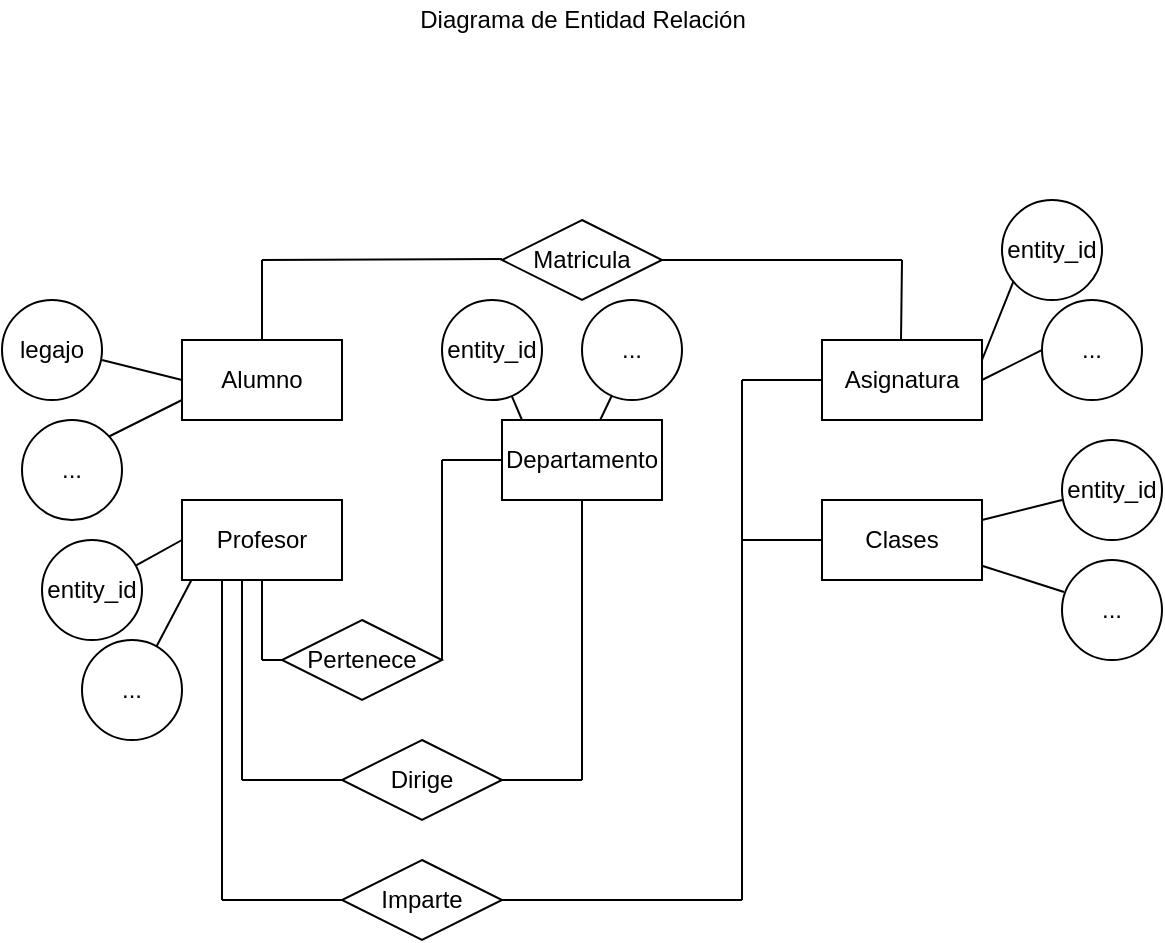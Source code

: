 <mxfile version="14.1.1" type="github">
  <diagram id="R2lEEEUBdFMjLlhIrx00" name="Page-1">
    <mxGraphModel dx="931" dy="530" grid="1" gridSize="10" guides="1" tooltips="1" connect="1" arrows="1" fold="1" page="1" pageScale="1" pageWidth="850" pageHeight="1100" math="0" shadow="0" extFonts="Permanent Marker^https://fonts.googleapis.com/css?family=Permanent+Marker">
      <root>
        <mxCell id="0" />
        <mxCell id="1" parent="0" />
        <mxCell id="EsjDc526_LqvI_XHqvBg-1" value="Alumno" style="rounded=0;whiteSpace=wrap;html=1;" vertex="1" parent="1">
          <mxGeometry x="120" y="200" width="80" height="40" as="geometry" />
        </mxCell>
        <mxCell id="EsjDc526_LqvI_XHqvBg-3" value="Asignatura" style="rounded=0;whiteSpace=wrap;html=1;" vertex="1" parent="1">
          <mxGeometry x="440" y="200" width="80" height="40" as="geometry" />
        </mxCell>
        <mxCell id="EsjDc526_LqvI_XHqvBg-6" value="Departamento" style="rounded=0;whiteSpace=wrap;html=1;" vertex="1" parent="1">
          <mxGeometry x="280" y="240" width="80" height="40" as="geometry" />
        </mxCell>
        <mxCell id="EsjDc526_LqvI_XHqvBg-7" value="Clases" style="rounded=0;whiteSpace=wrap;html=1;" vertex="1" parent="1">
          <mxGeometry x="440" y="280" width="80" height="40" as="geometry" />
        </mxCell>
        <mxCell id="EsjDc526_LqvI_XHqvBg-11" value="" style="endArrow=none;html=1;entryX=0;entryY=0.5;entryDx=0;entryDy=0;" edge="1" parent="1" target="EsjDc526_LqvI_XHqvBg-1">
          <mxGeometry width="50" height="50" relative="1" as="geometry">
            <mxPoint x="80" y="210" as="sourcePoint" />
            <mxPoint x="100" y="200" as="targetPoint" />
            <Array as="points" />
          </mxGeometry>
        </mxCell>
        <mxCell id="EsjDc526_LqvI_XHqvBg-12" value="legajo" style="ellipse;whiteSpace=wrap;html=1;aspect=fixed;" vertex="1" parent="1">
          <mxGeometry x="30" y="180" width="50" height="50" as="geometry" />
        </mxCell>
        <mxCell id="EsjDc526_LqvI_XHqvBg-13" value="" style="endArrow=none;html=1;" edge="1" parent="1">
          <mxGeometry width="50" height="50" relative="1" as="geometry">
            <mxPoint x="80" y="250" as="sourcePoint" />
            <mxPoint x="120" y="230" as="targetPoint" />
          </mxGeometry>
        </mxCell>
        <mxCell id="EsjDc526_LqvI_XHqvBg-14" value="..." style="ellipse;whiteSpace=wrap;html=1;aspect=fixed;" vertex="1" parent="1">
          <mxGeometry x="40" y="240" width="50" height="50" as="geometry" />
        </mxCell>
        <mxCell id="EsjDc526_LqvI_XHqvBg-15" value="Matricula" style="rhombus;whiteSpace=wrap;html=1;" vertex="1" parent="1">
          <mxGeometry x="280" y="140" width="80" height="40" as="geometry" />
        </mxCell>
        <mxCell id="EsjDc526_LqvI_XHqvBg-16" value="" style="endArrow=none;html=1;" edge="1" parent="1">
          <mxGeometry width="50" height="50" relative="1" as="geometry">
            <mxPoint x="160" y="200" as="sourcePoint" />
            <mxPoint x="160" y="160" as="targetPoint" />
          </mxGeometry>
        </mxCell>
        <mxCell id="EsjDc526_LqvI_XHqvBg-17" value="" style="endArrow=none;html=1;" edge="1" parent="1">
          <mxGeometry width="50" height="50" relative="1" as="geometry">
            <mxPoint x="160" y="160" as="sourcePoint" />
            <mxPoint x="280" y="159.5" as="targetPoint" />
          </mxGeometry>
        </mxCell>
        <mxCell id="EsjDc526_LqvI_XHqvBg-18" value="" style="endArrow=none;html=1;" edge="1" parent="1">
          <mxGeometry width="50" height="50" relative="1" as="geometry">
            <mxPoint x="360" y="160" as="sourcePoint" />
            <mxPoint x="480" y="160" as="targetPoint" />
          </mxGeometry>
        </mxCell>
        <mxCell id="EsjDc526_LqvI_XHqvBg-19" value="" style="endArrow=none;html=1;" edge="1" parent="1">
          <mxGeometry width="50" height="50" relative="1" as="geometry">
            <mxPoint x="479.5" y="200" as="sourcePoint" />
            <mxPoint x="480" y="160" as="targetPoint" />
          </mxGeometry>
        </mxCell>
        <mxCell id="EsjDc526_LqvI_XHqvBg-20" value="" style="endArrow=none;html=1;" edge="1" parent="1">
          <mxGeometry width="50" height="50" relative="1" as="geometry">
            <mxPoint x="520" y="220" as="sourcePoint" />
            <mxPoint x="560" y="200" as="targetPoint" />
          </mxGeometry>
        </mxCell>
        <mxCell id="EsjDc526_LqvI_XHqvBg-22" value="" style="endArrow=none;html=1;" edge="1" parent="1">
          <mxGeometry width="50" height="50" relative="1" as="geometry">
            <mxPoint x="520" y="210" as="sourcePoint" />
            <mxPoint x="540" y="160" as="targetPoint" />
          </mxGeometry>
        </mxCell>
        <mxCell id="EsjDc526_LqvI_XHqvBg-21" value="entity_id" style="ellipse;whiteSpace=wrap;html=1;aspect=fixed;" vertex="1" parent="1">
          <mxGeometry x="530" y="130" width="50" height="50" as="geometry" />
        </mxCell>
        <mxCell id="EsjDc526_LqvI_XHqvBg-23" value="..." style="ellipse;whiteSpace=wrap;html=1;aspect=fixed;" vertex="1" parent="1">
          <mxGeometry x="550" y="180" width="50" height="50" as="geometry" />
        </mxCell>
        <mxCell id="EsjDc526_LqvI_XHqvBg-29" value="Pertenece" style="rhombus;whiteSpace=wrap;html=1;" vertex="1" parent="1">
          <mxGeometry x="170" y="340" width="80" height="40" as="geometry" />
        </mxCell>
        <mxCell id="EsjDc526_LqvI_XHqvBg-30" value="Dirige" style="rhombus;whiteSpace=wrap;html=1;" vertex="1" parent="1">
          <mxGeometry x="200" y="400" width="80" height="40" as="geometry" />
        </mxCell>
        <mxCell id="EsjDc526_LqvI_XHqvBg-31" value="" style="endArrow=none;html=1;" edge="1" parent="1">
          <mxGeometry width="50" height="50" relative="1" as="geometry">
            <mxPoint x="160" y="360" as="sourcePoint" />
            <mxPoint x="160" y="320" as="targetPoint" />
          </mxGeometry>
        </mxCell>
        <mxCell id="EsjDc526_LqvI_XHqvBg-32" value="" style="endArrow=none;html=1;entryX=0;entryY=0.5;entryDx=0;entryDy=0;" edge="1" parent="1" target="EsjDc526_LqvI_XHqvBg-29">
          <mxGeometry width="50" height="50" relative="1" as="geometry">
            <mxPoint x="160" y="360" as="sourcePoint" />
            <mxPoint x="450" y="370" as="targetPoint" />
          </mxGeometry>
        </mxCell>
        <mxCell id="EsjDc526_LqvI_XHqvBg-33" value="" style="endArrow=none;html=1;" edge="1" parent="1">
          <mxGeometry width="50" height="50" relative="1" as="geometry">
            <mxPoint x="250" y="360" as="sourcePoint" />
            <mxPoint x="250" y="260" as="targetPoint" />
          </mxGeometry>
        </mxCell>
        <mxCell id="EsjDc526_LqvI_XHqvBg-34" value="" style="endArrow=none;html=1;entryX=0;entryY=0.5;entryDx=0;entryDy=0;" edge="1" parent="1" target="EsjDc526_LqvI_XHqvBg-6">
          <mxGeometry width="50" height="50" relative="1" as="geometry">
            <mxPoint x="250" y="260" as="sourcePoint" />
            <mxPoint x="270" y="260" as="targetPoint" />
          </mxGeometry>
        </mxCell>
        <mxCell id="EsjDc526_LqvI_XHqvBg-35" value="" style="endArrow=none;html=1;" edge="1" parent="1">
          <mxGeometry width="50" height="50" relative="1" as="geometry">
            <mxPoint x="150" y="420" as="sourcePoint" />
            <mxPoint x="150" y="320" as="targetPoint" />
          </mxGeometry>
        </mxCell>
        <mxCell id="EsjDc526_LqvI_XHqvBg-36" value="" style="endArrow=none;html=1;entryX=0;entryY=0.5;entryDx=0;entryDy=0;" edge="1" parent="1" target="EsjDc526_LqvI_XHqvBg-30">
          <mxGeometry width="50" height="50" relative="1" as="geometry">
            <mxPoint x="150" y="420" as="sourcePoint" />
            <mxPoint x="450" y="370" as="targetPoint" />
          </mxGeometry>
        </mxCell>
        <mxCell id="EsjDc526_LqvI_XHqvBg-37" value="" style="endArrow=none;html=1;exitX=1;exitY=0.5;exitDx=0;exitDy=0;" edge="1" parent="1" source="EsjDc526_LqvI_XHqvBg-30">
          <mxGeometry width="50" height="50" relative="1" as="geometry">
            <mxPoint x="400" y="420" as="sourcePoint" />
            <mxPoint x="320" y="420" as="targetPoint" />
          </mxGeometry>
        </mxCell>
        <mxCell id="EsjDc526_LqvI_XHqvBg-38" value="" style="endArrow=none;html=1;entryX=0.5;entryY=1;entryDx=0;entryDy=0;" edge="1" parent="1" target="EsjDc526_LqvI_XHqvBg-6">
          <mxGeometry width="50" height="50" relative="1" as="geometry">
            <mxPoint x="320" y="420" as="sourcePoint" />
            <mxPoint x="320" y="290" as="targetPoint" />
          </mxGeometry>
        </mxCell>
        <mxCell id="EsjDc526_LqvI_XHqvBg-40" value="" style="endArrow=none;html=1;" edge="1" parent="1">
          <mxGeometry width="50" height="50" relative="1" as="geometry">
            <mxPoint x="140" y="480" as="sourcePoint" />
            <mxPoint x="140" y="320" as="targetPoint" />
          </mxGeometry>
        </mxCell>
        <mxCell id="EsjDc526_LqvI_XHqvBg-41" value="Imparte" style="rhombus;whiteSpace=wrap;html=1;" vertex="1" parent="1">
          <mxGeometry x="200" y="460" width="80" height="40" as="geometry" />
        </mxCell>
        <mxCell id="EsjDc526_LqvI_XHqvBg-42" value="" style="endArrow=none;html=1;entryX=0;entryY=0.5;entryDx=0;entryDy=0;" edge="1" parent="1" target="EsjDc526_LqvI_XHqvBg-41">
          <mxGeometry width="50" height="50" relative="1" as="geometry">
            <mxPoint x="140" y="480" as="sourcePoint" />
            <mxPoint x="450" y="370" as="targetPoint" />
          </mxGeometry>
        </mxCell>
        <mxCell id="EsjDc526_LqvI_XHqvBg-43" value="" style="endArrow=none;html=1;exitX=1;exitY=0.5;exitDx=0;exitDy=0;" edge="1" parent="1" source="EsjDc526_LqvI_XHqvBg-41">
          <mxGeometry width="50" height="50" relative="1" as="geometry">
            <mxPoint x="400" y="420" as="sourcePoint" />
            <mxPoint x="400" y="480" as="targetPoint" />
          </mxGeometry>
        </mxCell>
        <mxCell id="EsjDc526_LqvI_XHqvBg-44" value="" style="endArrow=none;html=1;" edge="1" parent="1">
          <mxGeometry width="50" height="50" relative="1" as="geometry">
            <mxPoint x="400" y="480" as="sourcePoint" />
            <mxPoint x="400" y="220" as="targetPoint" />
          </mxGeometry>
        </mxCell>
        <mxCell id="EsjDc526_LqvI_XHqvBg-45" value="" style="endArrow=none;html=1;entryX=0;entryY=0.5;entryDx=0;entryDy=0;" edge="1" parent="1" target="EsjDc526_LqvI_XHqvBg-7">
          <mxGeometry width="50" height="50" relative="1" as="geometry">
            <mxPoint x="400" y="300" as="sourcePoint" />
            <mxPoint x="450" y="370" as="targetPoint" />
          </mxGeometry>
        </mxCell>
        <mxCell id="EsjDc526_LqvI_XHqvBg-46" value="" style="endArrow=none;html=1;entryX=0;entryY=0.5;entryDx=0;entryDy=0;" edge="1" parent="1" target="EsjDc526_LqvI_XHqvBg-3">
          <mxGeometry width="50" height="50" relative="1" as="geometry">
            <mxPoint x="400" y="220" as="sourcePoint" />
            <mxPoint x="450" y="370" as="targetPoint" />
          </mxGeometry>
        </mxCell>
        <mxCell id="EsjDc526_LqvI_XHqvBg-47" value="" style="endArrow=none;html=1;exitX=1;exitY=0.25;exitDx=0;exitDy=0;" edge="1" parent="1" source="EsjDc526_LqvI_XHqvBg-7">
          <mxGeometry width="50" height="50" relative="1" as="geometry">
            <mxPoint x="400" y="420" as="sourcePoint" />
            <mxPoint x="560" y="280" as="targetPoint" />
          </mxGeometry>
        </mxCell>
        <mxCell id="EsjDc526_LqvI_XHqvBg-48" value="entity_id" style="ellipse;whiteSpace=wrap;html=1;aspect=fixed;" vertex="1" parent="1">
          <mxGeometry x="560" y="250" width="50" height="50" as="geometry" />
        </mxCell>
        <mxCell id="EsjDc526_LqvI_XHqvBg-49" value="..." style="ellipse;whiteSpace=wrap;html=1;aspect=fixed;" vertex="1" parent="1">
          <mxGeometry x="560" y="310" width="50" height="50" as="geometry" />
        </mxCell>
        <mxCell id="EsjDc526_LqvI_XHqvBg-50" value="" style="endArrow=none;html=1;entryX=0.02;entryY=0.32;entryDx=0;entryDy=0;entryPerimeter=0;" edge="1" parent="1" source="EsjDc526_LqvI_XHqvBg-7" target="EsjDc526_LqvI_XHqvBg-49">
          <mxGeometry width="50" height="50" relative="1" as="geometry">
            <mxPoint x="400" y="420" as="sourcePoint" />
            <mxPoint x="450" y="370" as="targetPoint" />
          </mxGeometry>
        </mxCell>
        <mxCell id="EsjDc526_LqvI_XHqvBg-51" value="entity_id" style="ellipse;whiteSpace=wrap;html=1;aspect=fixed;" vertex="1" parent="1">
          <mxGeometry x="250" y="180" width="50" height="50" as="geometry" />
        </mxCell>
        <mxCell id="EsjDc526_LqvI_XHqvBg-52" value="" style="endArrow=none;html=1;entryX=0.125;entryY=0;entryDx=0;entryDy=0;entryPerimeter=0;" edge="1" parent="1" source="EsjDc526_LqvI_XHqvBg-51" target="EsjDc526_LqvI_XHqvBg-6">
          <mxGeometry width="50" height="50" relative="1" as="geometry">
            <mxPoint x="400" y="420" as="sourcePoint" />
            <mxPoint x="450" y="370" as="targetPoint" />
          </mxGeometry>
        </mxCell>
        <mxCell id="EsjDc526_LqvI_XHqvBg-54" value="..." style="ellipse;whiteSpace=wrap;html=1;aspect=fixed;" vertex="1" parent="1">
          <mxGeometry x="320" y="180" width="50" height="50" as="geometry" />
        </mxCell>
        <mxCell id="EsjDc526_LqvI_XHqvBg-55" value="" style="endArrow=none;html=1;" edge="1" parent="1" source="EsjDc526_LqvI_XHqvBg-54" target="EsjDc526_LqvI_XHqvBg-6">
          <mxGeometry width="50" height="50" relative="1" as="geometry">
            <mxPoint x="400" y="420" as="sourcePoint" />
            <mxPoint x="450" y="370" as="targetPoint" />
          </mxGeometry>
        </mxCell>
        <mxCell id="EsjDc526_LqvI_XHqvBg-56" value="entity_id" style="ellipse;whiteSpace=wrap;html=1;aspect=fixed;" vertex="1" parent="1">
          <mxGeometry x="50" y="300" width="50" height="50" as="geometry" />
        </mxCell>
        <mxCell id="EsjDc526_LqvI_XHqvBg-57" value="" style="endArrow=none;html=1;entryX=0;entryY=0.5;entryDx=0;entryDy=0;" edge="1" parent="1" source="EsjDc526_LqvI_XHqvBg-56" target="EsjDc526_LqvI_XHqvBg-4">
          <mxGeometry width="50" height="50" relative="1" as="geometry">
            <mxPoint x="400" y="420" as="sourcePoint" />
            <mxPoint x="450" y="370" as="targetPoint" />
          </mxGeometry>
        </mxCell>
        <mxCell id="EsjDc526_LqvI_XHqvBg-60" value="" style="endArrow=none;html=1;entryX=0.125;entryY=0.75;entryDx=0;entryDy=0;entryPerimeter=0;" edge="1" parent="1" target="EsjDc526_LqvI_XHqvBg-4">
          <mxGeometry width="50" height="50" relative="1" as="geometry">
            <mxPoint x="100" y="367" as="sourcePoint" />
            <mxPoint x="450" y="370" as="targetPoint" />
          </mxGeometry>
        </mxCell>
        <mxCell id="EsjDc526_LqvI_XHqvBg-59" value="..." style="ellipse;whiteSpace=wrap;html=1;aspect=fixed;" vertex="1" parent="1">
          <mxGeometry x="70" y="350" width="50" height="50" as="geometry" />
        </mxCell>
        <mxCell id="EsjDc526_LqvI_XHqvBg-4" value="Profesor" style="rounded=0;whiteSpace=wrap;html=1;" vertex="1" parent="1">
          <mxGeometry x="120" y="280" width="80" height="40" as="geometry" />
        </mxCell>
        <mxCell id="EsjDc526_LqvI_XHqvBg-61" value="Diagrama de Entidad Relación" style="text;html=1;align=center;verticalAlign=middle;resizable=0;points=[];autosize=1;" vertex="1" parent="1">
          <mxGeometry x="230" y="30" width="180" height="20" as="geometry" />
        </mxCell>
      </root>
    </mxGraphModel>
  </diagram>
</mxfile>
